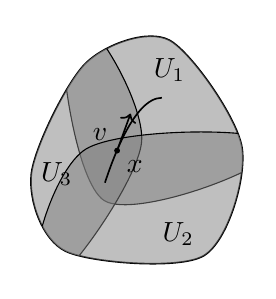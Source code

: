 \begin{tikzpicture}
  \draw[line width = .6pt] 
    plot [smooth cycle] coordinates
    {(5:1.5) (69:1.6) (112:1.3) (190:1.2) (238:1.4) (309:1.6)};

  \clip plot [smooth cycle] coordinates
    {(5:1.5) (69:1.6) (112:1.3) (190:1.2) (238:1.4) (309:1.6)};

  \fill[draw = black, fill = gray, fill opacity = .5] 
    plot [smooth cycle] coordinates
    {(5:2) (69:2) (112:2) (245:.6)};

  \fill[draw = black, fill = gray, fill opacity = .5] 
    plot [smooth cycle] coordinates
    {(112:2) (190:2) (238:2) (43:.3)};

  \fill[draw = black, fill = gray, fill opacity = .5] 
    plot [smooth cycle] coordinates
    {(5:2) (309:2) (238:2) (167:.5)};

  \node[below = 3pt] at (69:1.6) {$U_1$};
  \node[above left] at (309:1.6) {$U_2$};
  \node[right] at (190:1.2) {$U_3$};

  \draw[line width = .6pt] (58:.9) parabola (232:.4) 
    node[inner sep = .75pt, circle, fill = black] (x) at (135:.13) {};
  
  \node[below right] at (x) {$x$};
  \node[above left] at (x) {$v$};

  \draw[->, line width = .6pt] (x) --++ (70:.5);
\end{tikzpicture}